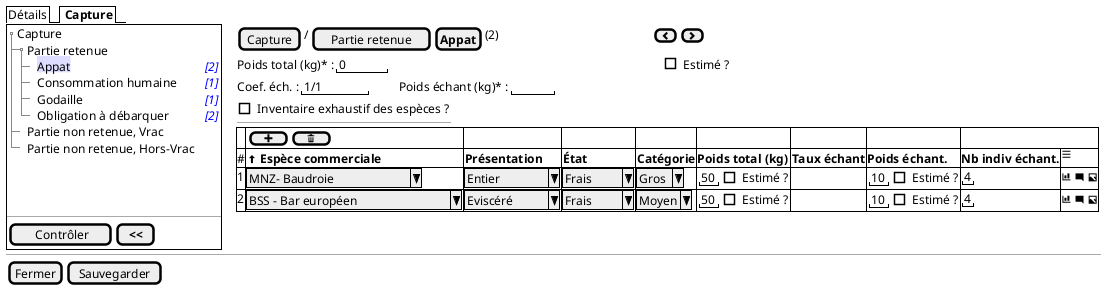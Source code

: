 @startsalt
{
  {/ Détails | <b> Capture }
  {+
   {T
       + Capture
       ++ Partie retenue
       +++ <back:#DDF>Appat | <i><color:blue>[2]
       +++ Consommation humaine | <i><color:blue>[1]
       +++ Godaille | <i><color:blue>[1]
       +++ Obligation à débarquer| <i><color:blue>[2]
       ++ Partie non retenue, Vrac
       ++ Partie non retenue, Hors-Vrac
   }
    .
    .
    .
   --
   {
      [<&checkmark> Contrôler] | [ <b><< ]
   }
  } | . | {
    { [Capture] | / | [Partie retenue] | [<b>Appat]| (2) | . | . | . | . | . | . | . | . | . | . | . | . | . | . | . | . | . | . | . | . | . | . | . | . | . | . | . | . | . |  { [<&chevron-left>] | [<&chevron-right>] }}

    {Poids total (kg)* : | " 0    " | . | . | . | . | . | . | . | . | . | . | . | . | . | . | . | . | . | . | . | . | . | . | . | . | . | . | . | . | . | . | . | . | . | . | . | . | . | . | . | . | . | . | . | . |. |. |. |. |. |. |. |. | [ ] Estimé ?}

    {Coef. éch. : | " 1/1    " | . | . | . | . | . |  Poids échant (kg)* : | "     " }

    { [ ] Inventaire exhaustif des espèces ?
    ---
    }


    {#
          . | {[ <&plus> ] | [ <&trash> ] } | . | . | . | . | . | .
          # | <&arrow-thick-top> <b>Espèce commerciale  | <b>Présentation | <b>État | <b>Catégorie | <b>Poids total (kg)     |  <b>Taux échant  | <b>Poids échant. | <b>Nb indiv échant. | <&menu>
          1 | ^MNZ- Baudroie       ^ | ^ Entier   ^ | ^ Frais ^ | ^Gros^ | { "50" | [ ] Estimé ? } | .   |   { "10" | [ ] Estimé ? }          | "4" | <&bar-chart> <&comment-square> <&image>
          2 | ^BSS - Bar européen       ^ | ^ Eviscéré ^ | ^ Frais ^ | ^Moyen^ | { "50" | [ ] Estimé ? } | .   |   { "10" | [ ] Estimé ? }          | "4" | <&bar-chart> <&comment-square> <&image>
        }
  }

  -- | -- | --
  { [Fermer] | [Sauvegarder] }
}
@endsalt

